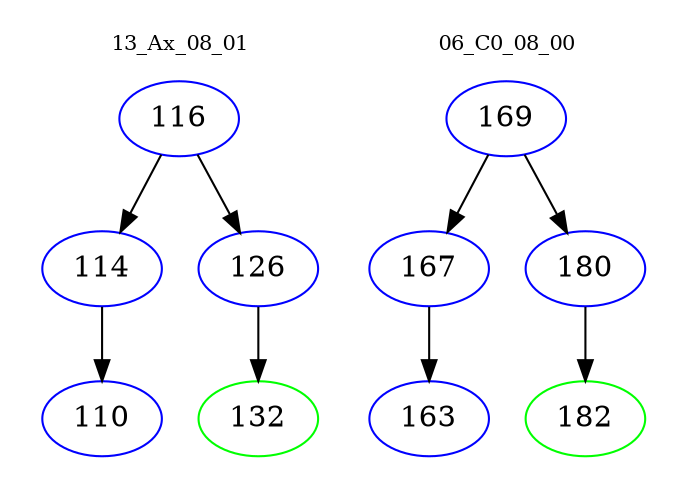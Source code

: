 digraph{
subgraph cluster_0 {
color = white
label = "13_Ax_08_01";
fontsize=10;
T0_116 [label="116", color="blue"]
T0_116 -> T0_114 [color="black"]
T0_114 [label="114", color="blue"]
T0_114 -> T0_110 [color="black"]
T0_110 [label="110", color="blue"]
T0_116 -> T0_126 [color="black"]
T0_126 [label="126", color="blue"]
T0_126 -> T0_132 [color="black"]
T0_132 [label="132", color="green"]
}
subgraph cluster_1 {
color = white
label = "06_C0_08_00";
fontsize=10;
T1_169 [label="169", color="blue"]
T1_169 -> T1_167 [color="black"]
T1_167 [label="167", color="blue"]
T1_167 -> T1_163 [color="black"]
T1_163 [label="163", color="blue"]
T1_169 -> T1_180 [color="black"]
T1_180 [label="180", color="blue"]
T1_180 -> T1_182 [color="black"]
T1_182 [label="182", color="green"]
}
}
